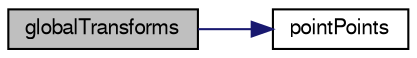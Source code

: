 digraph "globalTransforms"
{
  bgcolor="transparent";
  edge [fontname="FreeSans",fontsize="10",labelfontname="FreeSans",labelfontsize="10"];
  node [fontname="FreeSans",fontsize="10",shape=record];
  rankdir="LR";
  Node10 [label="globalTransforms",height=0.2,width=0.4,color="black", fillcolor="grey75", style="filled", fontcolor="black"];
  Node10 -> Node11 [color="midnightblue",fontsize="10",style="solid",fontname="FreeSans"];
  Node11 [label="pointPoints",height=0.2,width=0.4,color="black",URL="$a27342.html#a9aba3df1ffb19c97e14be68a42abe382",tooltip="Non-transformed connected points per point (in mapDistribute. "];
}
